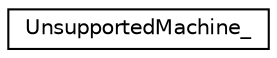 digraph "Graphical Class Hierarchy"
{
  edge [fontname="Helvetica",fontsize="10",labelfontname="Helvetica",labelfontsize="10"];
  node [fontname="Helvetica",fontsize="10",shape=record];
  rankdir="LR";
  Node0 [label="UnsupportedMachine_",height=0.2,width=0.4,color="black", fillcolor="white", style="filled",URL="$structUnsupportedMachine__.html"];
}
